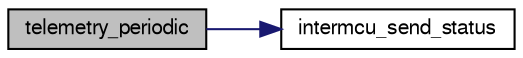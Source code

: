 digraph "telemetry_periodic"
{
  edge [fontname="FreeSans",fontsize="10",labelfontname="FreeSans",labelfontsize="10"];
  node [fontname="FreeSans",fontsize="10",shape=record];
  rankdir="LR";
  Node1 [label="telemetry_periodic",height=0.2,width=0.4,color="black", fillcolor="grey75", style="filled", fontcolor="black"];
  Node1 -> Node2 [color="midnightblue",fontsize="10",style="solid",fontname="FreeSans"];
  Node2 [label="intermcu_send_status",height=0.2,width=0.4,color="black", fillcolor="white", style="filled",URL="$intermcu__fbw_8c.html#abbadcd4c86e9907fc3f28610b0ef6de1"];
}
